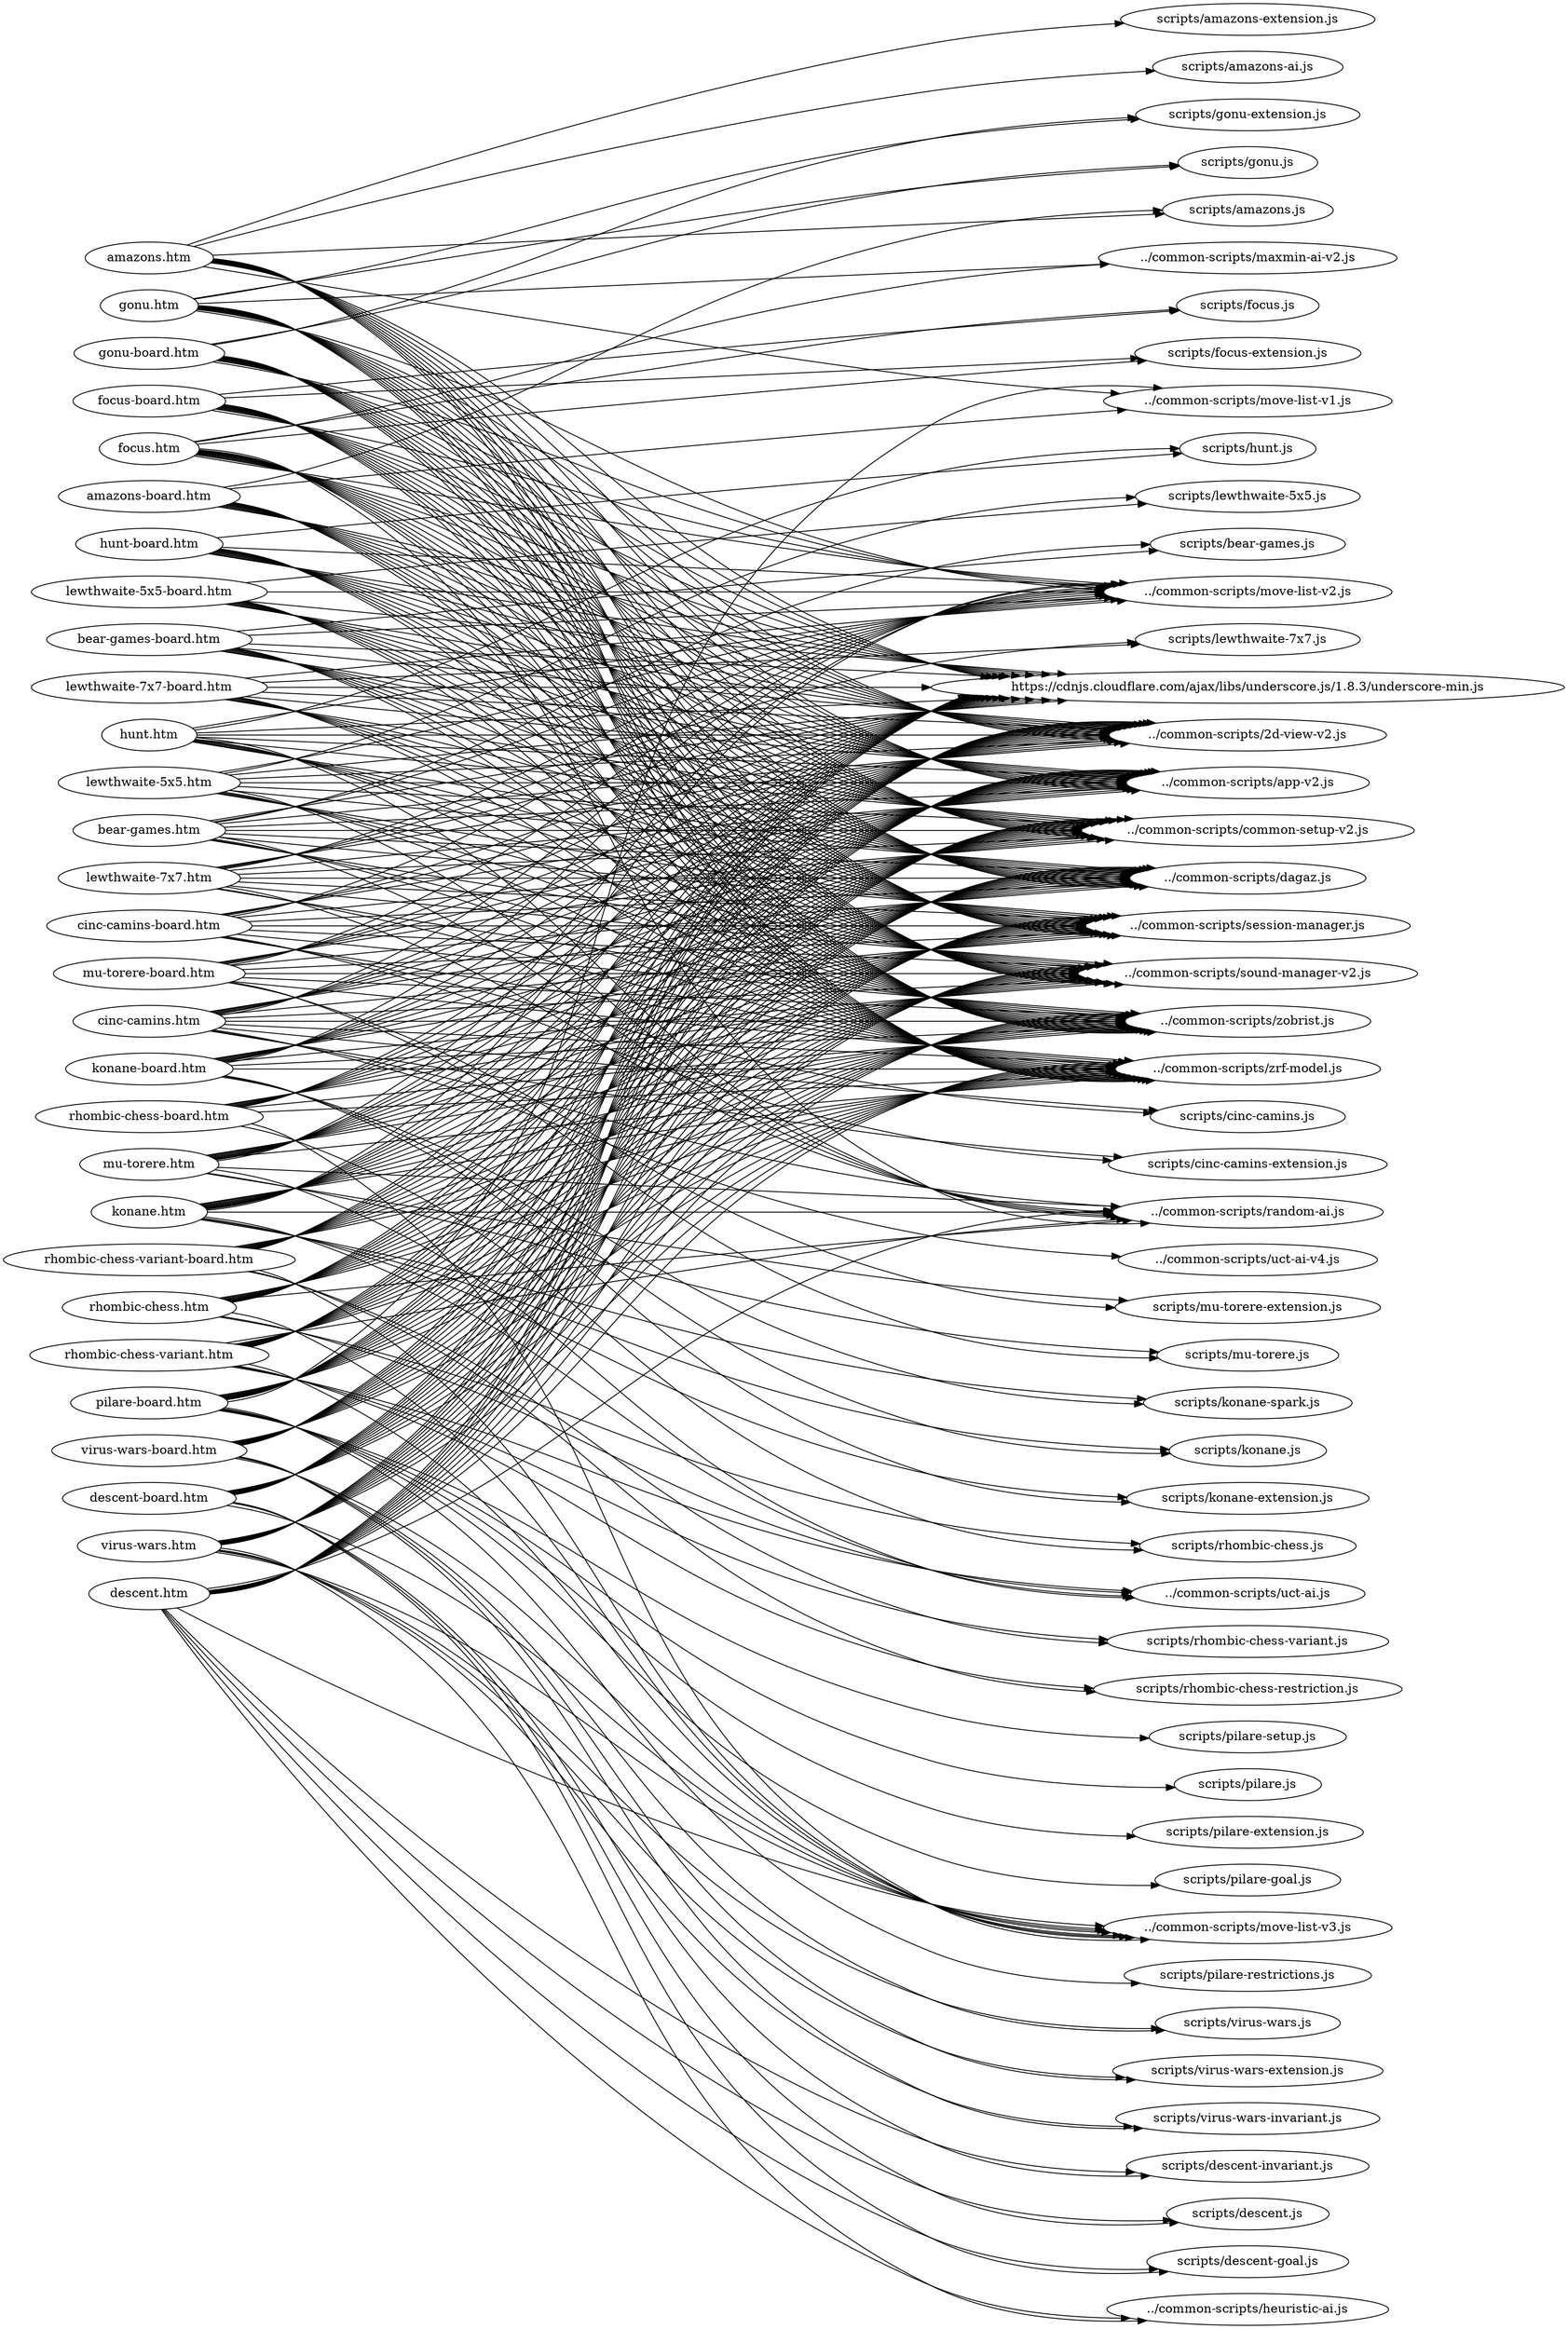 digraph "graph" {
graph[ ranksep=10, rankdir = LR ];
  "amazons-board.htm" -> "../common-scripts/2d-view-v2.js";
  "amazons-board.htm" -> "../common-scripts/app-v2.js";
  "amazons-board.htm" -> "../common-scripts/common-setup-v2.js";
  "amazons-board.htm" -> "../common-scripts/dagaz.js";
  "amazons-board.htm" -> "../common-scripts/move-list-v1.js";
  "amazons-board.htm" -> "../common-scripts/session-manager.js";
  "amazons-board.htm" -> "../common-scripts/sound-manager-v2.js";
  "amazons-board.htm" -> "../common-scripts/zobrist.js";
  "amazons-board.htm" -> "../common-scripts/zrf-model.js";
  "amazons-board.htm" -> "https://cdnjs.cloudflare.com/ajax/libs/underscore.js/1.8.3/underscore-min.js";
  "amazons-board.htm" -> "scripts/amazons.js";
  "amazons.htm" -> "../common-scripts/2d-view-v2.js";
  "amazons.htm" -> "../common-scripts/app-v2.js";
  "amazons.htm" -> "../common-scripts/common-setup-v2.js";
  "amazons.htm" -> "../common-scripts/dagaz.js";
  "amazons.htm" -> "../common-scripts/move-list-v1.js";
  "amazons.htm" -> "../common-scripts/session-manager.js";
  "amazons.htm" -> "../common-scripts/sound-manager-v2.js";
  "amazons.htm" -> "../common-scripts/zobrist.js";
  "amazons.htm" -> "../common-scripts/zrf-model.js";
  "amazons.htm" -> "https://cdnjs.cloudflare.com/ajax/libs/underscore.js/1.8.3/underscore-min.js";
  "amazons.htm" -> "scripts/amazons-ai.js";
  "amazons.htm" -> "scripts/amazons-extension.js";
  "amazons.htm" -> "scripts/amazons.js";
  "bear-games-board.htm" -> "../common-scripts/2d-view-v2.js";
  "bear-games-board.htm" -> "../common-scripts/app-v2.js";
  "bear-games-board.htm" -> "../common-scripts/common-setup-v2.js";
  "bear-games-board.htm" -> "../common-scripts/dagaz.js";
  "bear-games-board.htm" -> "../common-scripts/move-list-v2.js";
  "bear-games-board.htm" -> "../common-scripts/session-manager.js";
  "bear-games-board.htm" -> "../common-scripts/sound-manager-v2.js";
  "bear-games-board.htm" -> "../common-scripts/zobrist.js";
  "bear-games-board.htm" -> "../common-scripts/zrf-model.js";
  "bear-games-board.htm" -> "https://cdnjs.cloudflare.com/ajax/libs/underscore.js/1.8.3/underscore-min.js";
  "bear-games-board.htm" -> "scripts/bear-games.js";
  "bear-games.htm" -> "../common-scripts/2d-view-v2.js";
  "bear-games.htm" -> "../common-scripts/app-v2.js";
  "bear-games.htm" -> "../common-scripts/common-setup-v2.js";
  "bear-games.htm" -> "../common-scripts/dagaz.js";
  "bear-games.htm" -> "../common-scripts/move-list-v2.js";
  "bear-games.htm" -> "../common-scripts/random-ai.js";
  "bear-games.htm" -> "../common-scripts/session-manager.js";
  "bear-games.htm" -> "../common-scripts/sound-manager-v2.js";
  "bear-games.htm" -> "../common-scripts/zobrist.js";
  "bear-games.htm" -> "../common-scripts/zrf-model.js";
  "bear-games.htm" -> "https://cdnjs.cloudflare.com/ajax/libs/underscore.js/1.8.3/underscore-min.js";
  "bear-games.htm" -> "scripts/bear-games.js";
  "cinc-camins-board.htm" -> "../common-scripts/2d-view-v2.js";
  "cinc-camins-board.htm" -> "../common-scripts/app-v2.js";
  "cinc-camins-board.htm" -> "../common-scripts/common-setup-v2.js";
  "cinc-camins-board.htm" -> "../common-scripts/dagaz.js";
  "cinc-camins-board.htm" -> "../common-scripts/move-list-v2.js";
  "cinc-camins-board.htm" -> "../common-scripts/session-manager.js";
  "cinc-camins-board.htm" -> "../common-scripts/sound-manager-v2.js";
  "cinc-camins-board.htm" -> "../common-scripts/zobrist.js";
  "cinc-camins-board.htm" -> "../common-scripts/zrf-model.js";
  "cinc-camins-board.htm" -> "https://cdnjs.cloudflare.com/ajax/libs/underscore.js/1.8.3/underscore-min.js";
  "cinc-camins-board.htm" -> "scripts/cinc-camins-extension.js";
  "cinc-camins-board.htm" -> "scripts/cinc-camins.js";
  "cinc-camins.htm" -> "../common-scripts/2d-view-v2.js";
  "cinc-camins.htm" -> "../common-scripts/app-v2.js";
  "cinc-camins.htm" -> "../common-scripts/common-setup-v2.js";
  "cinc-camins.htm" -> "../common-scripts/dagaz.js";
  "cinc-camins.htm" -> "../common-scripts/move-list-v2.js";
  "cinc-camins.htm" -> "../common-scripts/random-ai.js";
  "cinc-camins.htm" -> "../common-scripts/session-manager.js";
  "cinc-camins.htm" -> "../common-scripts/sound-manager-v2.js";
  "cinc-camins.htm" -> "../common-scripts/uct-ai-v4.js";
  "cinc-camins.htm" -> "../common-scripts/zobrist.js";
  "cinc-camins.htm" -> "../common-scripts/zrf-model.js";
  "cinc-camins.htm" -> "https://cdnjs.cloudflare.com/ajax/libs/underscore.js/1.8.3/underscore-min.js";
  "cinc-camins.htm" -> "scripts/cinc-camins-extension.js";
  "cinc-camins.htm" -> "scripts/cinc-camins.js";
  "descent-board.htm" -> "../common-scripts/2d-view-v2.js";
  "descent-board.htm" -> "../common-scripts/app-v2.js";
  "descent-board.htm" -> "../common-scripts/common-setup-v2.js";
  "descent-board.htm" -> "../common-scripts/dagaz.js";
  "descent-board.htm" -> "../common-scripts/move-list-v3.js";
  "descent-board.htm" -> "../common-scripts/session-manager.js";
  "descent-board.htm" -> "../common-scripts/sound-manager-v2.js";
  "descent-board.htm" -> "../common-scripts/zobrist.js";
  "descent-board.htm" -> "../common-scripts/zrf-model.js";
  "descent-board.htm" -> "https://cdnjs.cloudflare.com/ajax/libs/underscore.js/1.8.3/underscore-min.js";
  "descent-board.htm" -> "scripts/descent-goal.js";
  "descent-board.htm" -> "scripts/descent-invariant.js";
  "descent-board.htm" -> "scripts/descent.js";
  "descent.htm" -> "../common-scripts/2d-view-v2.js";
  "descent.htm" -> "../common-scripts/app-v2.js";
  "descent.htm" -> "../common-scripts/common-setup-v2.js";
  "descent.htm" -> "../common-scripts/dagaz.js";
  "descent.htm" -> "../common-scripts/heuristic-ai.js";
  "descent.htm" -> "../common-scripts/move-list-v3.js";
  "descent.htm" -> "../common-scripts/random-ai.js";
  "descent.htm" -> "../common-scripts/session-manager.js";
  "descent.htm" -> "../common-scripts/sound-manager-v2.js";
  "descent.htm" -> "../common-scripts/zobrist.js";
  "descent.htm" -> "../common-scripts/zrf-model.js";
  "descent.htm" -> "https://cdnjs.cloudflare.com/ajax/libs/underscore.js/1.8.3/underscore-min.js";
  "descent.htm" -> "scripts/descent-goal.js";
  "descent.htm" -> "scripts/descent-invariant.js";
  "descent.htm" -> "scripts/descent.js";
  "focus-board.htm" -> "../common-scripts/2d-view-v2.js";
  "focus-board.htm" -> "../common-scripts/app-v2.js";
  "focus-board.htm" -> "../common-scripts/common-setup-v2.js";
  "focus-board.htm" -> "../common-scripts/dagaz.js";
  "focus-board.htm" -> "../common-scripts/move-list-v2.js";
  "focus-board.htm" -> "../common-scripts/session-manager.js";
  "focus-board.htm" -> "../common-scripts/sound-manager-v2.js";
  "focus-board.htm" -> "../common-scripts/zobrist.js";
  "focus-board.htm" -> "../common-scripts/zrf-model.js";
  "focus-board.htm" -> "https://cdnjs.cloudflare.com/ajax/libs/underscore.js/1.8.3/underscore-min.js";
  "focus-board.htm" -> "scripts/focus-extension.js";
  "focus-board.htm" -> "scripts/focus.js";
  "focus.htm" -> "../common-scripts/2d-view-v2.js";
  "focus.htm" -> "../common-scripts/app-v2.js";
  "focus.htm" -> "../common-scripts/common-setup-v2.js";
  "focus.htm" -> "../common-scripts/dagaz.js";
  "focus.htm" -> "../common-scripts/maxmin-ai-v2.js";
  "focus.htm" -> "../common-scripts/move-list-v2.js";
  "focus.htm" -> "../common-scripts/random-ai.js";
  "focus.htm" -> "../common-scripts/session-manager.js";
  "focus.htm" -> "../common-scripts/sound-manager-v2.js";
  "focus.htm" -> "../common-scripts/zobrist.js";
  "focus.htm" -> "../common-scripts/zrf-model.js";
  "focus.htm" -> "https://cdnjs.cloudflare.com/ajax/libs/underscore.js/1.8.3/underscore-min.js";
  "focus.htm" -> "scripts/focus-extension.js";
  "focus.htm" -> "scripts/focus.js";
  "gonu-board.htm" -> "../common-scripts/2d-view-v2.js";
  "gonu-board.htm" -> "../common-scripts/app-v2.js";
  "gonu-board.htm" -> "../common-scripts/common-setup-v2.js";
  "gonu-board.htm" -> "../common-scripts/dagaz.js";
  "gonu-board.htm" -> "../common-scripts/move-list-v2.js";
  "gonu-board.htm" -> "../common-scripts/session-manager.js";
  "gonu-board.htm" -> "../common-scripts/sound-manager-v2.js";
  "gonu-board.htm" -> "../common-scripts/zobrist.js";
  "gonu-board.htm" -> "../common-scripts/zrf-model.js";
  "gonu-board.htm" -> "https://cdnjs.cloudflare.com/ajax/libs/underscore.js/1.8.3/underscore-min.js";
  "gonu-board.htm" -> "scripts/gonu-extension.js";
  "gonu-board.htm" -> "scripts/gonu.js";
  "gonu.htm" -> "../common-scripts/2d-view-v2.js";
  "gonu.htm" -> "../common-scripts/app-v2.js";
  "gonu.htm" -> "../common-scripts/common-setup-v2.js";
  "gonu.htm" -> "../common-scripts/dagaz.js";
  "gonu.htm" -> "../common-scripts/maxmin-ai-v2.js";
  "gonu.htm" -> "../common-scripts/move-list-v2.js";
  "gonu.htm" -> "../common-scripts/session-manager.js";
  "gonu.htm" -> "../common-scripts/sound-manager-v2.js";
  "gonu.htm" -> "../common-scripts/zobrist.js";
  "gonu.htm" -> "../common-scripts/zrf-model.js";
  "gonu.htm" -> "https://cdnjs.cloudflare.com/ajax/libs/underscore.js/1.8.3/underscore-min.js";
  "gonu.htm" -> "scripts/gonu-extension.js";
  "gonu.htm" -> "scripts/gonu.js";
  "hunt-board.htm" -> "../common-scripts/2d-view-v2.js";
  "hunt-board.htm" -> "../common-scripts/app-v2.js";
  "hunt-board.htm" -> "../common-scripts/common-setup-v2.js";
  "hunt-board.htm" -> "../common-scripts/dagaz.js";
  "hunt-board.htm" -> "../common-scripts/move-list-v2.js";
  "hunt-board.htm" -> "../common-scripts/session-manager.js";
  "hunt-board.htm" -> "../common-scripts/sound-manager-v2.js";
  "hunt-board.htm" -> "../common-scripts/zobrist.js";
  "hunt-board.htm" -> "../common-scripts/zrf-model.js";
  "hunt-board.htm" -> "https://cdnjs.cloudflare.com/ajax/libs/underscore.js/1.8.3/underscore-min.js";
  "hunt-board.htm" -> "scripts/hunt.js";
  "hunt.htm" -> "../common-scripts/2d-view-v2.js";
  "hunt.htm" -> "../common-scripts/app-v2.js";
  "hunt.htm" -> "../common-scripts/common-setup-v2.js";
  "hunt.htm" -> "../common-scripts/dagaz.js";
  "hunt.htm" -> "../common-scripts/move-list-v2.js";
  "hunt.htm" -> "../common-scripts/random-ai.js";
  "hunt.htm" -> "../common-scripts/session-manager.js";
  "hunt.htm" -> "../common-scripts/sound-manager-v2.js";
  "hunt.htm" -> "../common-scripts/zobrist.js";
  "hunt.htm" -> "../common-scripts/zrf-model.js";
  "hunt.htm" -> "https://cdnjs.cloudflare.com/ajax/libs/underscore.js/1.8.3/underscore-min.js";
  "hunt.htm" -> "scripts/hunt.js";
  "konane-board.htm" -> "../common-scripts/2d-view-v2.js";
  "konane-board.htm" -> "../common-scripts/app-v2.js";
  "konane-board.htm" -> "../common-scripts/common-setup-v2.js";
  "konane-board.htm" -> "../common-scripts/dagaz.js";
  "konane-board.htm" -> "../common-scripts/move-list-v2.js";
  "konane-board.htm" -> "../common-scripts/session-manager.js";
  "konane-board.htm" -> "../common-scripts/sound-manager-v2.js";
  "konane-board.htm" -> "../common-scripts/zobrist.js";
  "konane-board.htm" -> "../common-scripts/zrf-model.js";
  "konane-board.htm" -> "https://cdnjs.cloudflare.com/ajax/libs/underscore.js/1.8.3/underscore-min.js";
  "konane-board.htm" -> "scripts/konane-extension.js";
  "konane-board.htm" -> "scripts/konane-spark.js";
  "konane-board.htm" -> "scripts/konane.js";
  "konane.htm" -> "../common-scripts/2d-view-v2.js";
  "konane.htm" -> "../common-scripts/app-v2.js";
  "konane.htm" -> "../common-scripts/common-setup-v2.js";
  "konane.htm" -> "../common-scripts/dagaz.js";
  "konane.htm" -> "../common-scripts/move-list-v2.js";
  "konane.htm" -> "../common-scripts/random-ai.js";
  "konane.htm" -> "../common-scripts/session-manager.js";
  "konane.htm" -> "../common-scripts/sound-manager-v2.js";
  "konane.htm" -> "../common-scripts/uct-ai.js";
  "konane.htm" -> "../common-scripts/zobrist.js";
  "konane.htm" -> "../common-scripts/zrf-model.js";
  "konane.htm" -> "https://cdnjs.cloudflare.com/ajax/libs/underscore.js/1.8.3/underscore-min.js";
  "konane.htm" -> "scripts/konane-extension.js";
  "konane.htm" -> "scripts/konane-spark.js";
  "konane.htm" -> "scripts/konane.js";
  "lewthwaite-5x5-board.htm" -> "../common-scripts/2d-view-v2.js";
  "lewthwaite-5x5-board.htm" -> "../common-scripts/app-v2.js";
  "lewthwaite-5x5-board.htm" -> "../common-scripts/common-setup-v2.js";
  "lewthwaite-5x5-board.htm" -> "../common-scripts/dagaz.js";
  "lewthwaite-5x5-board.htm" -> "../common-scripts/move-list-v2.js";
  "lewthwaite-5x5-board.htm" -> "../common-scripts/session-manager.js";
  "lewthwaite-5x5-board.htm" -> "../common-scripts/sound-manager-v2.js";
  "lewthwaite-5x5-board.htm" -> "../common-scripts/zobrist.js";
  "lewthwaite-5x5-board.htm" -> "../common-scripts/zrf-model.js";
  "lewthwaite-5x5-board.htm" -> "https://cdnjs.cloudflare.com/ajax/libs/underscore.js/1.8.3/underscore-min.js";
  "lewthwaite-5x5-board.htm" -> "scripts/lewthwaite-5x5.js";
  "lewthwaite-5x5.htm" -> "../common-scripts/2d-view-v2.js";
  "lewthwaite-5x5.htm" -> "../common-scripts/app-v2.js";
  "lewthwaite-5x5.htm" -> "../common-scripts/common-setup-v2.js";
  "lewthwaite-5x5.htm" -> "../common-scripts/dagaz.js";
  "lewthwaite-5x5.htm" -> "../common-scripts/move-list-v2.js";
  "lewthwaite-5x5.htm" -> "../common-scripts/random-ai.js";
  "lewthwaite-5x5.htm" -> "../common-scripts/session-manager.js";
  "lewthwaite-5x5.htm" -> "../common-scripts/sound-manager-v2.js";
  "lewthwaite-5x5.htm" -> "../common-scripts/zobrist.js";
  "lewthwaite-5x5.htm" -> "../common-scripts/zrf-model.js";
  "lewthwaite-5x5.htm" -> "https://cdnjs.cloudflare.com/ajax/libs/underscore.js/1.8.3/underscore-min.js";
  "lewthwaite-5x5.htm" -> "scripts/lewthwaite-5x5.js";
  "lewthwaite-7x7-board.htm" -> "../common-scripts/2d-view-v2.js";
  "lewthwaite-7x7-board.htm" -> "../common-scripts/app-v2.js";
  "lewthwaite-7x7-board.htm" -> "../common-scripts/common-setup-v2.js";
  "lewthwaite-7x7-board.htm" -> "../common-scripts/dagaz.js";
  "lewthwaite-7x7-board.htm" -> "../common-scripts/move-list-v2.js";
  "lewthwaite-7x7-board.htm" -> "../common-scripts/session-manager.js";
  "lewthwaite-7x7-board.htm" -> "../common-scripts/sound-manager-v2.js";
  "lewthwaite-7x7-board.htm" -> "../common-scripts/zobrist.js";
  "lewthwaite-7x7-board.htm" -> "../common-scripts/zrf-model.js";
  "lewthwaite-7x7-board.htm" -> "https://cdnjs.cloudflare.com/ajax/libs/underscore.js/1.8.3/underscore-min.js";
  "lewthwaite-7x7-board.htm" -> "scripts/lewthwaite-7x7.js";
  "lewthwaite-7x7.htm" -> "../common-scripts/2d-view-v2.js";
  "lewthwaite-7x7.htm" -> "../common-scripts/app-v2.js";
  "lewthwaite-7x7.htm" -> "../common-scripts/common-setup-v2.js";
  "lewthwaite-7x7.htm" -> "../common-scripts/dagaz.js";
  "lewthwaite-7x7.htm" -> "../common-scripts/move-list-v2.js";
  "lewthwaite-7x7.htm" -> "../common-scripts/random-ai.js";
  "lewthwaite-7x7.htm" -> "../common-scripts/session-manager.js";
  "lewthwaite-7x7.htm" -> "../common-scripts/sound-manager-v2.js";
  "lewthwaite-7x7.htm" -> "../common-scripts/zobrist.js";
  "lewthwaite-7x7.htm" -> "../common-scripts/zrf-model.js";
  "lewthwaite-7x7.htm" -> "https://cdnjs.cloudflare.com/ajax/libs/underscore.js/1.8.3/underscore-min.js";
  "lewthwaite-7x7.htm" -> "scripts/lewthwaite-7x7.js";
  "mu-torere-board.htm" -> "../common-scripts/2d-view-v2.js";
  "mu-torere-board.htm" -> "../common-scripts/app-v2.js";
  "mu-torere-board.htm" -> "../common-scripts/common-setup-v2.js";
  "mu-torere-board.htm" -> "../common-scripts/dagaz.js";
  "mu-torere-board.htm" -> "../common-scripts/move-list-v2.js";
  "mu-torere-board.htm" -> "../common-scripts/session-manager.js";
  "mu-torere-board.htm" -> "../common-scripts/sound-manager-v2.js";
  "mu-torere-board.htm" -> "../common-scripts/zobrist.js";
  "mu-torere-board.htm" -> "../common-scripts/zrf-model.js";
  "mu-torere-board.htm" -> "https://cdnjs.cloudflare.com/ajax/libs/underscore.js/1.8.3/underscore-min.js";
  "mu-torere-board.htm" -> "scripts/mu-torere-extension.js";
  "mu-torere-board.htm" -> "scripts/mu-torere.js";
  "mu-torere.htm" -> "../common-scripts/2d-view-v2.js";
  "mu-torere.htm" -> "../common-scripts/app-v2.js";
  "mu-torere.htm" -> "../common-scripts/common-setup-v2.js";
  "mu-torere.htm" -> "../common-scripts/dagaz.js";
  "mu-torere.htm" -> "../common-scripts/move-list-v2.js";
  "mu-torere.htm" -> "../common-scripts/random-ai.js";
  "mu-torere.htm" -> "../common-scripts/session-manager.js";
  "mu-torere.htm" -> "../common-scripts/sound-manager-v2.js";
  "mu-torere.htm" -> "../common-scripts/uct-ai.js";
  "mu-torere.htm" -> "../common-scripts/zobrist.js";
  "mu-torere.htm" -> "../common-scripts/zrf-model.js";
  "mu-torere.htm" -> "https://cdnjs.cloudflare.com/ajax/libs/underscore.js/1.8.3/underscore-min.js";
  "mu-torere.htm" -> "scripts/mu-torere-extension.js";
  "mu-torere.htm" -> "scripts/mu-torere.js";
  "pilare-board.htm" -> "../common-scripts/2d-view-v2.js";
  "pilare-board.htm" -> "../common-scripts/app-v2.js";
  "pilare-board.htm" -> "../common-scripts/common-setup-v2.js";
  "pilare-board.htm" -> "../common-scripts/dagaz.js";
  "pilare-board.htm" -> "../common-scripts/move-list-v1.js";
  "pilare-board.htm" -> "../common-scripts/session-manager.js";
  "pilare-board.htm" -> "../common-scripts/sound-manager-v2.js";
  "pilare-board.htm" -> "../common-scripts/zobrist.js";
  "pilare-board.htm" -> "../common-scripts/zrf-model.js";
  "pilare-board.htm" -> "https://cdnjs.cloudflare.com/ajax/libs/underscore.js/1.8.3/underscore-min.js";
  "pilare-board.htm" -> "scripts/pilare-extension.js";
  "pilare-board.htm" -> "scripts/pilare-goal.js";
  "pilare-board.htm" -> "scripts/pilare-restrictions.js";
  "pilare-board.htm" -> "scripts/pilare-setup.js";
  "pilare-board.htm" -> "scripts/pilare.js";
  "rhombic-chess-board.htm" -> "../common-scripts/2d-view-v2.js";
  "rhombic-chess-board.htm" -> "../common-scripts/app-v2.js";
  "rhombic-chess-board.htm" -> "../common-scripts/common-setup-v2.js";
  "rhombic-chess-board.htm" -> "../common-scripts/dagaz.js";
  "rhombic-chess-board.htm" -> "../common-scripts/move-list-v3.js";
  "rhombic-chess-board.htm" -> "../common-scripts/session-manager.js";
  "rhombic-chess-board.htm" -> "../common-scripts/sound-manager-v2.js";
  "rhombic-chess-board.htm" -> "../common-scripts/zobrist.js";
  "rhombic-chess-board.htm" -> "../common-scripts/zrf-model.js";
  "rhombic-chess-board.htm" -> "https://cdnjs.cloudflare.com/ajax/libs/underscore.js/1.8.3/underscore-min.js";
  "rhombic-chess-board.htm" -> "scripts/rhombic-chess.js";
  "rhombic-chess-variant-board.htm" -> "../common-scripts/2d-view-v2.js";
  "rhombic-chess-variant-board.htm" -> "../common-scripts/app-v2.js";
  "rhombic-chess-variant-board.htm" -> "../common-scripts/common-setup-v2.js";
  "rhombic-chess-variant-board.htm" -> "../common-scripts/dagaz.js";
  "rhombic-chess-variant-board.htm" -> "../common-scripts/move-list-v3.js";
  "rhombic-chess-variant-board.htm" -> "../common-scripts/session-manager.js";
  "rhombic-chess-variant-board.htm" -> "../common-scripts/sound-manager-v2.js";
  "rhombic-chess-variant-board.htm" -> "../common-scripts/zobrist.js";
  "rhombic-chess-variant-board.htm" -> "../common-scripts/zrf-model.js";
  "rhombic-chess-variant-board.htm" -> "https://cdnjs.cloudflare.com/ajax/libs/underscore.js/1.8.3/underscore-min.js";
  "rhombic-chess-variant-board.htm" -> "scripts/rhombic-chess-restriction.js";
  "rhombic-chess-variant-board.htm" -> "scripts/rhombic-chess-variant.js";
  "rhombic-chess-variant.htm" -> "../common-scripts/2d-view-v2.js";
  "rhombic-chess-variant.htm" -> "../common-scripts/app-v2.js";
  "rhombic-chess-variant.htm" -> "../common-scripts/common-setup-v2.js";
  "rhombic-chess-variant.htm" -> "../common-scripts/dagaz.js";
  "rhombic-chess-variant.htm" -> "../common-scripts/move-list-v3.js";
  "rhombic-chess-variant.htm" -> "../common-scripts/random-ai.js";
  "rhombic-chess-variant.htm" -> "../common-scripts/session-manager.js";
  "rhombic-chess-variant.htm" -> "../common-scripts/sound-manager-v2.js";
  "rhombic-chess-variant.htm" -> "../common-scripts/uct-ai.js";
  "rhombic-chess-variant.htm" -> "../common-scripts/zobrist.js";
  "rhombic-chess-variant.htm" -> "../common-scripts/zrf-model.js";
  "rhombic-chess-variant.htm" -> "https://cdnjs.cloudflare.com/ajax/libs/underscore.js/1.8.3/underscore-min.js";
  "rhombic-chess-variant.htm" -> "scripts/rhombic-chess-restriction.js";
  "rhombic-chess-variant.htm" -> "scripts/rhombic-chess-variant.js";
  "rhombic-chess.htm" -> "../common-scripts/2d-view-v2.js";
  "rhombic-chess.htm" -> "../common-scripts/app-v2.js";
  "rhombic-chess.htm" -> "../common-scripts/common-setup-v2.js";
  "rhombic-chess.htm" -> "../common-scripts/dagaz.js";
  "rhombic-chess.htm" -> "../common-scripts/move-list-v3.js";
  "rhombic-chess.htm" -> "../common-scripts/random-ai.js";
  "rhombic-chess.htm" -> "../common-scripts/session-manager.js";
  "rhombic-chess.htm" -> "../common-scripts/sound-manager-v2.js";
  "rhombic-chess.htm" -> "../common-scripts/uct-ai.js";
  "rhombic-chess.htm" -> "../common-scripts/zobrist.js";
  "rhombic-chess.htm" -> "../common-scripts/zrf-model.js";
  "rhombic-chess.htm" -> "https://cdnjs.cloudflare.com/ajax/libs/underscore.js/1.8.3/underscore-min.js";
  "rhombic-chess.htm" -> "scripts/rhombic-chess.js";
  "virus-wars-board.htm" -> "../common-scripts/2d-view-v2.js";
  "virus-wars-board.htm" -> "../common-scripts/app-v2.js";
  "virus-wars-board.htm" -> "../common-scripts/common-setup-v2.js";
  "virus-wars-board.htm" -> "../common-scripts/dagaz.js";
  "virus-wars-board.htm" -> "../common-scripts/move-list-v3.js";
  "virus-wars-board.htm" -> "../common-scripts/session-manager.js";
  "virus-wars-board.htm" -> "../common-scripts/sound-manager-v2.js";
  "virus-wars-board.htm" -> "../common-scripts/zobrist.js";
  "virus-wars-board.htm" -> "../common-scripts/zrf-model.js";
  "virus-wars-board.htm" -> "https://cdnjs.cloudflare.com/ajax/libs/underscore.js/1.8.3/underscore-min.js";
  "virus-wars-board.htm" -> "scripts/virus-wars-extension.js";
  "virus-wars-board.htm" -> "scripts/virus-wars-invariant.js";
  "virus-wars-board.htm" -> "scripts/virus-wars.js";
  "virus-wars.htm" -> "../common-scripts/2d-view-v2.js";
  "virus-wars.htm" -> "../common-scripts/app-v2.js";
  "virus-wars.htm" -> "../common-scripts/common-setup-v2.js";
  "virus-wars.htm" -> "../common-scripts/dagaz.js";
  "virus-wars.htm" -> "../common-scripts/heuristic-ai.js";
  "virus-wars.htm" -> "../common-scripts/move-list-v3.js";
  "virus-wars.htm" -> "../common-scripts/session-manager.js";
  "virus-wars.htm" -> "../common-scripts/sound-manager-v2.js";
  "virus-wars.htm" -> "../common-scripts/zobrist.js";
  "virus-wars.htm" -> "../common-scripts/zrf-model.js";
  "virus-wars.htm" -> "https://cdnjs.cloudflare.com/ajax/libs/underscore.js/1.8.3/underscore-min.js";
  "virus-wars.htm" -> "scripts/virus-wars-extension.js";
  "virus-wars.htm" -> "scripts/virus-wars-invariant.js";
  "virus-wars.htm" -> "scripts/virus-wars.js";
}
